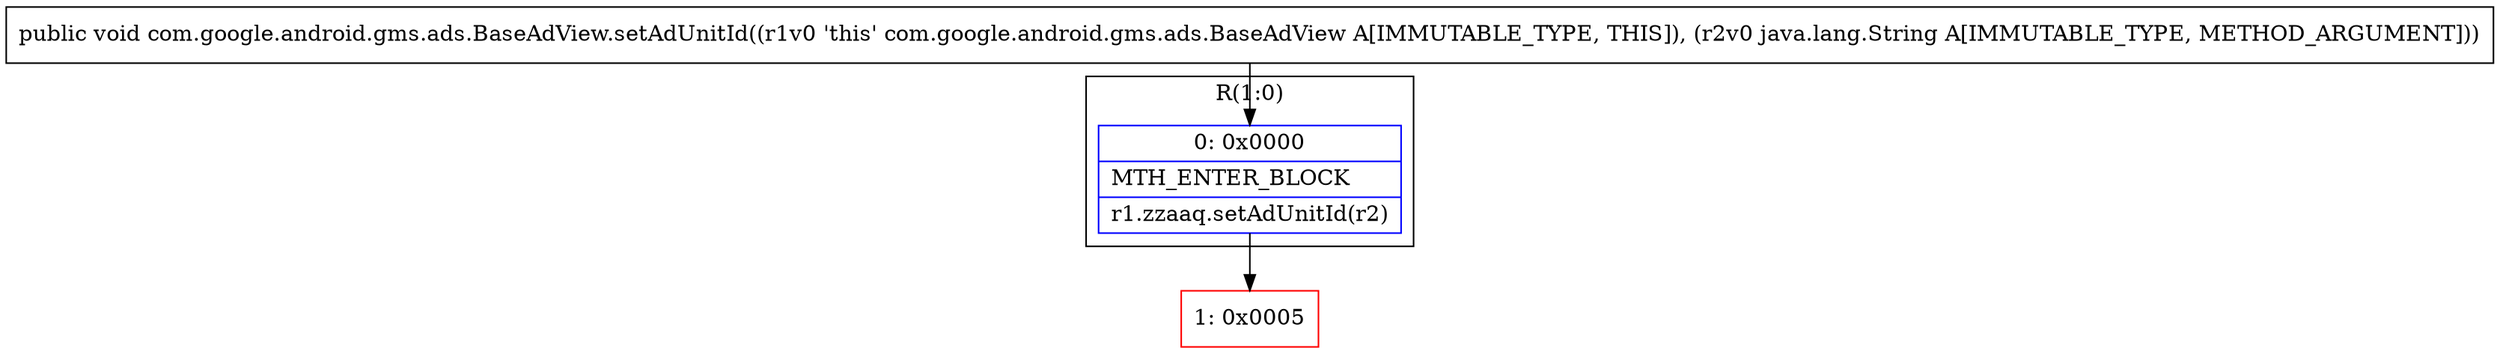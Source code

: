 digraph "CFG forcom.google.android.gms.ads.BaseAdView.setAdUnitId(Ljava\/lang\/String;)V" {
subgraph cluster_Region_1153663688 {
label = "R(1:0)";
node [shape=record,color=blue];
Node_0 [shape=record,label="{0\:\ 0x0000|MTH_ENTER_BLOCK\l|r1.zzaaq.setAdUnitId(r2)\l}"];
}
Node_1 [shape=record,color=red,label="{1\:\ 0x0005}"];
MethodNode[shape=record,label="{public void com.google.android.gms.ads.BaseAdView.setAdUnitId((r1v0 'this' com.google.android.gms.ads.BaseAdView A[IMMUTABLE_TYPE, THIS]), (r2v0 java.lang.String A[IMMUTABLE_TYPE, METHOD_ARGUMENT])) }"];
MethodNode -> Node_0;
Node_0 -> Node_1;
}

